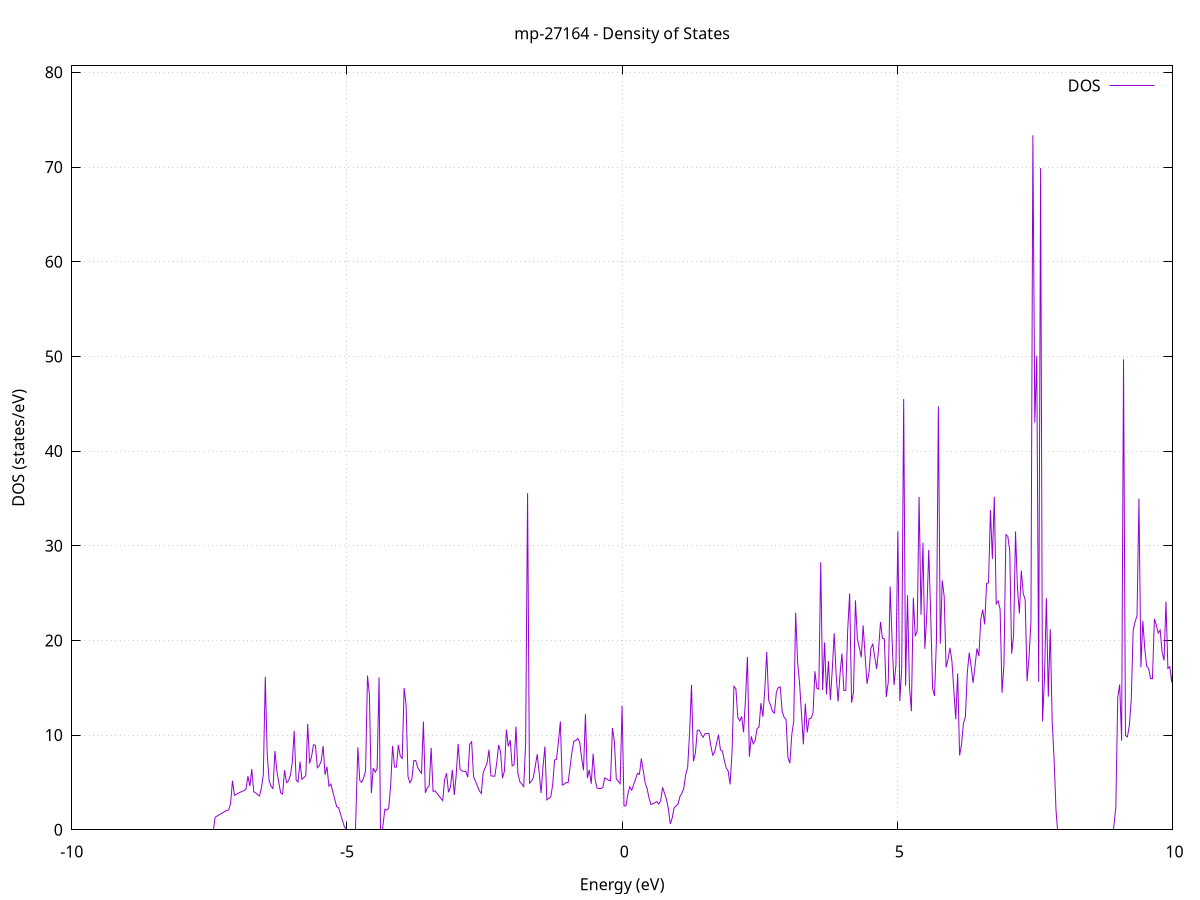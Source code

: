 set title 'mp-27164 - Density of States'
set xlabel 'Energy (eV)'
set ylabel 'DOS (states/eV)'
set grid
set xrange [-10:10]
set yrange [0:80.684]
set xzeroaxis lt -1
set terminal png size 800,600
set output 'mp-27164_dos_gnuplot.png'
plot '-' using 1:2 with lines title 'DOS'
-47.801600 0.000000
-47.766600 0.000000
-47.731500 0.000000
-47.696500 0.000000
-47.661400 0.000000
-47.626400 0.000000
-47.591300 0.000000
-47.556300 0.000000
-47.521200 0.000000
-47.486200 0.000000
-47.451200 0.000000
-47.416100 0.000000
-47.381100 0.000000
-47.346000 0.000000
-47.311000 0.000000
-47.275900 0.000000
-47.240900 0.000000
-47.205800 0.000000
-47.170800 0.000000
-47.135800 0.000000
-47.100700 0.000000
-47.065700 0.000000
-47.030600 0.000000
-46.995600 0.000000
-46.960500 0.000000
-46.925500 0.000000
-46.890400 0.000000
-46.855400 0.000000
-46.820400 0.000000
-46.785300 0.000000
-46.750300 0.000000
-46.715200 0.000000
-46.680200 0.000000
-46.645100 0.000000
-46.610100 0.000000
-46.575000 0.000000
-46.540000 0.000000
-46.505000 0.000000
-46.469900 0.000000
-46.434900 0.000000
-46.399800 0.000000
-46.364800 0.000000
-46.329700 0.000000
-46.294700 0.000000
-46.259600 0.000000
-46.224600 0.000000
-46.189600 0.000000
-46.154500 0.000000
-46.119500 0.000000
-46.084400 0.000000
-46.049400 0.000000
-46.014300 0.000000
-45.979300 0.000000
-45.944300 0.000000
-45.909200 0.000000
-45.874200 0.000000
-45.839100 0.000000
-45.804100 0.000000
-45.769000 0.000000
-45.734000 0.000000
-45.698900 0.000000
-45.663900 0.000000
-45.628900 0.000000
-45.593800 0.000000
-45.558800 0.000000
-45.523700 0.000000
-45.488700 0.000000
-45.453600 0.000000
-45.418600 0.000000
-45.383500 0.000000
-45.348500 0.000000
-45.313500 0.000000
-45.278400 0.000000
-45.243400 0.000000
-45.208300 0.000000
-45.173300 0.000000
-45.138200 0.000000
-45.103200 0.000000
-45.068100 0.000000
-45.033100 0.000000
-44.998100 0.000000
-44.963000 0.000000
-44.928000 0.000000
-44.892900 0.000000
-44.857900 0.000000
-44.822800 0.000000
-44.787800 0.000000
-44.752700 0.000000
-44.717700 0.000000
-44.682700 0.000000
-44.647600 0.000000
-44.612600 0.000000
-44.577500 0.000000
-44.542500 0.000000
-44.507400 0.000000
-44.472400 0.000000
-44.437300 0.000000
-44.402300 0.000000
-44.367300 0.000000
-44.332200 0.000000
-44.297200 0.000000
-44.262100 0.000000
-44.227100 0.000000
-44.192000 0.000000
-44.157000 0.000000
-44.122000 0.000000
-44.086900 0.000000
-44.051900 0.000000
-44.016800 0.000000
-43.981800 0.000000
-43.946700 0.000000
-43.911700 0.000000
-43.876600 0.000000
-43.841600 0.000000
-43.806600 0.000000
-43.771500 0.000000
-43.736500 0.000000
-43.701400 0.000000
-43.666400 0.000000
-43.631300 0.000000
-43.596300 0.000000
-43.561200 0.000000
-43.526200 0.000000
-43.491200 0.000000
-43.456100 0.000000
-43.421100 0.000000
-43.386000 0.000000
-43.351000 0.000000
-43.315900 0.000000
-43.280900 0.000000
-43.245800 0.000000
-43.210800 0.000000
-43.175800 0.000000
-43.140700 0.000000
-43.105700 0.000000
-43.070600 0.000000
-43.035600 0.000000
-43.000500 0.000000
-42.965500 0.000000
-42.930400 0.000000
-42.895400 0.000000
-42.860400 0.000000
-42.825300 0.000000
-42.790300 0.000000
-42.755200 0.000000
-42.720200 0.000000
-42.685100 0.000000
-42.650100 0.000000
-42.615000 0.000000
-42.580000 0.000000
-42.545000 0.000000
-42.509900 0.000000
-42.474900 0.000000
-42.439800 0.000000
-42.404800 0.000000
-42.369700 0.000000
-42.334700 0.000000
-42.299600 0.000000
-42.264600 0.000000
-42.229600 0.000000
-42.194500 0.000000
-42.159500 0.000000
-42.124400 0.000000
-42.089400 0.000000
-42.054300 0.000000
-42.019300 0.000000
-41.984300 0.000000
-41.949200 0.000000
-41.914200 0.000000
-41.879100 0.000000
-41.844100 0.000000
-41.809000 0.000000
-41.774000 0.000000
-41.738900 0.000000
-41.703900 0.000000
-41.668900 0.000000
-41.633800 0.000000
-41.598800 0.000000
-41.563700 0.000000
-41.528700 0.000000
-41.493600 0.000000
-41.458600 0.000000
-41.423500 0.000000
-41.388500 0.000000
-41.353500 0.000000
-41.318400 0.000000
-41.283400 0.000000
-41.248300 0.000000
-41.213300 0.000000
-41.178200 0.000000
-41.143200 0.000000
-41.108100 0.000000
-41.073100 0.000000
-41.038100 0.000000
-41.003000 0.000000
-40.968000 0.000000
-40.932900 0.000000
-40.897900 0.000000
-40.862800 0.000000
-40.827800 0.000000
-40.792700 0.000000
-40.757700 0.000000
-40.722700 0.000000
-40.687600 0.000000
-40.652600 0.000000
-40.617500 0.000000
-40.582500 0.000000
-40.547400 0.000000
-40.512400 0.000000
-40.477300 0.000000
-40.442300 0.000000
-40.407300 0.000000
-40.372200 0.000000
-40.337200 0.000000
-40.302100 0.000000
-40.267100 0.000000
-40.232000 0.000000
-40.197000 0.000000
-40.162000 0.000000
-40.126900 0.000000
-40.091900 0.000000
-40.056800 0.000000
-40.021800 0.000000
-39.986700 0.000000
-39.951700 0.000000
-39.916600 0.000000
-39.881600 0.000000
-39.846600 0.000000
-39.811500 0.000000
-39.776500 0.000000
-39.741400 0.000000
-39.706400 0.000000
-39.671300 0.000000
-39.636300 0.000000
-39.601200 0.000000
-39.566200 0.000000
-39.531200 0.000000
-39.496100 0.000000
-39.461100 0.000000
-39.426000 0.000000
-39.391000 0.000000
-39.355900 0.000000
-39.320900 0.000000
-39.285800 0.000000
-39.250800 0.000000
-39.215800 0.000000
-39.180700 0.000000
-39.145700 0.000000
-39.110600 0.000000
-39.075600 0.000000
-39.040500 0.000000
-39.005500 0.000000
-38.970400 0.000000
-38.935400 0.000000
-38.900400 0.000000
-38.865300 0.000000
-38.830300 0.000000
-38.795200 0.000000
-38.760200 0.000000
-38.725100 0.000000
-38.690100 0.000000
-38.655000 0.000000
-38.620000 0.000000
-38.585000 0.000000
-38.549900 0.000000
-38.514900 0.000000
-38.479800 0.000000
-38.444800 0.000000
-38.409700 0.000000
-38.374700 0.000000
-38.339700 0.000000
-38.304600 0.000000
-38.269600 0.000000
-38.234500 0.000000
-38.199500 0.000000
-38.164400 0.000000
-38.129400 0.000000
-38.094300 0.000000
-38.059300 0.000000
-38.024300 0.000000
-37.989200 0.000000
-37.954200 0.000000
-37.919100 0.000000
-37.884100 0.000000
-37.849000 0.000000
-37.814000 0.000000
-37.778900 0.000000
-37.743900 0.000000
-37.708900 0.000000
-37.673800 0.000000
-37.638800 0.000000
-37.603700 0.000000
-37.568700 0.000000
-37.533600 0.000000
-37.498600 0.000000
-37.463500 0.000000
-37.428500 0.000000
-37.393500 0.000000
-37.358400 0.000000
-37.323400 0.000000
-37.288300 0.000000
-37.253300 0.000000
-37.218200 0.000000
-37.183200 0.000000
-37.148100 0.000000
-37.113100 0.000000
-37.078100 0.000000
-37.043000 0.000000
-37.008000 0.000000
-36.972900 0.000000
-36.937900 0.000000
-36.902800 0.000000
-36.867800 0.000000
-36.832700 0.000000
-36.797700 0.000000
-36.762700 0.000000
-36.727600 0.000000
-36.692600 0.000000
-36.657500 0.000000
-36.622500 0.000000
-36.587400 0.000000
-36.552400 0.000000
-36.517400 0.000000
-36.482300 0.000000
-36.447300 0.000000
-36.412200 0.000000
-36.377200 0.000000
-36.342100 0.000000
-36.307100 0.000000
-36.272000 0.000000
-36.237000 0.000000
-36.202000 0.000000
-36.166900 0.000000
-36.131900 0.000000
-36.096800 0.000000
-36.061800 0.000000
-36.026700 0.000000
-35.991700 0.000000
-35.956600 0.000000
-35.921600 0.000000
-35.886600 0.000000
-35.851500 0.000000
-35.816500 0.000000
-35.781400 0.000000
-35.746400 0.000000
-35.711300 0.000000
-35.676300 0.000000
-35.641200 0.000000
-35.606200 0.000000
-35.571200 0.000000
-35.536100 0.000000
-35.501100 0.000000
-35.466000 0.000000
-35.431000 0.000000
-35.395900 0.000000
-35.360900 0.000000
-35.325800 0.000000
-35.290800 0.000000
-35.255800 0.000000
-35.220700 0.000000
-35.185700 0.000000
-35.150600 0.000000
-35.115600 0.000000
-35.080500 0.000000
-35.045500 0.000000
-35.010400 0.000000
-34.975400 0.000000
-34.940400 0.000000
-34.905300 0.000000
-34.870300 0.000000
-34.835200 0.000000
-34.800200 0.000000
-34.765100 0.000000
-34.730100 0.000000
-34.695000 0.000000
-34.660000 0.000000
-34.625000 0.000000
-34.589900 0.000000
-34.554900 0.000000
-34.519800 0.000000
-34.484800 0.000000
-34.449700 0.000000
-34.414700 0.000000
-34.379700 0.000000
-34.344600 0.000000
-34.309600 0.000000
-34.274500 0.000000
-34.239500 0.000000
-34.204400 0.000000
-34.169400 0.000000
-34.134300 0.000000
-34.099300 0.000000
-34.064300 0.000000
-34.029200 0.000000
-33.994200 0.000000
-33.959100 0.000000
-33.924100 0.000000
-33.889000 0.000000
-33.854000 0.000000
-33.818900 0.000000
-33.783900 0.000000
-33.748900 0.000000
-33.713800 0.000000
-33.678800 0.000000
-33.643700 0.000000
-33.608700 0.000000
-33.573600 0.000000
-33.538600 0.000000
-33.503500 0.000000
-33.468500 0.000000
-33.433500 0.000000
-33.398400 0.000000
-33.363400 0.000000
-33.328300 0.000000
-33.293300 0.000000
-33.258200 0.000000
-33.223200 0.000000
-33.188100 0.000000
-33.153100 0.000000
-33.118100 0.000000
-33.083000 0.000000
-33.048000 0.000000
-33.012900 0.000000
-32.977900 0.000000
-32.942800 0.000000
-32.907800 0.000000
-32.872700 0.000000
-32.837700 0.000000
-32.802700 0.000000
-32.767600 0.000000
-32.732600 0.000000
-32.697500 0.000000
-32.662500 0.000000
-32.627400 0.000000
-32.592400 0.000000
-32.557400 0.000000
-32.522300 0.000000
-32.487300 0.000000
-32.452200 0.000000
-32.417200 0.000000
-32.382100 0.000000
-32.347100 0.000000
-32.312000 0.000000
-32.277000 0.000000
-32.242000 0.000000
-32.206900 0.000000
-32.171900 0.000000
-32.136800 0.000000
-32.101800 0.000000
-32.066700 0.000000
-32.031700 0.000000
-31.996600 0.000000
-31.961600 0.000000
-31.926600 0.000000
-31.891500 0.000000
-31.856500 0.000000
-31.821400 0.000000
-31.786400 0.000000
-31.751300 0.000000
-31.716300 0.000000
-31.681200 0.000000
-31.646200 0.000000
-31.611200 0.000000
-31.576100 0.000000
-31.541100 0.000000
-31.506000 0.000000
-31.471000 0.000000
-31.435900 0.000000
-31.400900 0.000000
-31.365800 0.000000
-31.330800 0.000000
-31.295800 0.000000
-31.260700 0.000000
-31.225700 0.000000
-31.190600 0.000000
-31.155600 0.000000
-31.120500 0.000000
-31.085500 0.000000
-31.050400 0.000000
-31.015400 0.000000
-30.980400 0.000000
-30.945300 0.000000
-30.910300 0.000000
-30.875200 0.000000
-30.840200 0.000000
-30.805100 0.000000
-30.770100 0.000000
-30.735100 0.000000
-30.700000 0.000000
-30.665000 0.000000
-30.629900 0.000000
-30.594900 0.000000
-30.559800 0.000000
-30.524800 0.000000
-30.489700 0.000000
-30.454700 0.000000
-30.419700 0.000000
-30.384600 0.000000
-30.349600 0.000000
-30.314500 0.000000
-30.279500 0.000000
-30.244400 0.000000
-30.209400 0.000000
-30.174300 0.000000
-30.139300 0.000000
-30.104300 0.000000
-30.069200 0.000000
-30.034200 0.000000
-29.999100 0.000000
-29.964100 0.000000
-29.929000 0.000000
-29.894000 0.000000
-29.858900 0.000000
-29.823900 0.000000
-29.788900 0.000000
-29.753800 0.000000
-29.718800 0.000000
-29.683700 0.000000
-29.648700 0.000000
-29.613600 0.000000
-29.578600 0.000000
-29.543500 0.000000
-29.508500 0.000000
-29.473500 0.000000
-29.438400 0.000000
-29.403400 0.000000
-29.368300 0.000000
-29.333300 0.000000
-29.298200 0.000000
-29.263200 0.000000
-29.228100 0.000000
-29.193100 0.000000
-29.158100 0.000000
-29.123000 0.000000
-29.088000 0.000000
-29.052900 0.000000
-29.017900 0.000000
-28.982800 0.000000
-28.947800 0.000000
-28.912700 0.000000
-28.877700 0.000000
-28.842700 0.000000
-28.807600 0.000000
-28.772600 0.000000
-28.737500 0.000000
-28.702500 0.000000
-28.667400 0.000000
-28.632400 0.000000
-28.597400 0.000000
-28.562300 0.000000
-28.527300 0.000000
-28.492200 0.000000
-28.457200 0.000000
-28.422100 0.000000
-28.387100 0.000000
-28.352000 0.000000
-28.317000 0.000000
-28.282000 0.000000
-28.246900 0.000000
-28.211900 0.000000
-28.176800 0.000000
-28.141800 0.000000
-28.106700 0.000000
-28.071700 0.000000
-28.036600 0.000000
-28.001600 0.000000
-27.966600 0.000000
-27.931500 0.000000
-27.896500 0.000000
-27.861400 0.000000
-27.826400 0.000000
-27.791300 0.000000
-27.756300 0.000000
-27.721200 0.000000
-27.686200 0.000000
-27.651200 0.000000
-27.616100 0.000000
-27.581100 0.000000
-27.546000 0.000000
-27.511000 0.000000
-27.475900 0.000000
-27.440900 0.000000
-27.405800 0.000000
-27.370800 0.000000
-27.335800 0.000000
-27.300700 0.000000
-27.265700 0.000000
-27.230600 0.000000
-27.195600 0.000000
-27.160500 0.000000
-27.125500 0.000000
-27.090400 0.000000
-27.055400 0.000000
-27.020400 0.000000
-26.985300 0.000000
-26.950300 0.000000
-26.915200 0.000000
-26.880200 0.000000
-26.845100 0.000000
-26.810100 0.000000
-26.775100 0.000000
-26.740000 0.000000
-26.705000 0.000000
-26.669900 0.000000
-26.634900 0.000000
-26.599800 0.000000
-26.564800 0.000000
-26.529700 0.000000
-26.494700 0.000000
-26.459700 0.000000
-26.424600 0.000000
-26.389600 0.000000
-26.354500 0.000000
-26.319500 0.000000
-26.284400 0.000000
-26.249400 0.000000
-26.214300 0.000000
-26.179300 0.000000
-26.144300 0.000000
-26.109200 0.000000
-26.074200 0.000000
-26.039100 0.000000
-26.004100 0.000000
-25.969000 0.000000
-25.934000 0.000000
-25.898900 0.000000
-25.863900 0.000000
-25.828900 0.000000
-25.793800 0.000000
-25.758800 0.000000
-25.723700 0.000000
-25.688700 0.000000
-25.653600 0.000000
-25.618600 0.000000
-25.583500 0.000000
-25.548500 0.000000
-25.513500 0.000000
-25.478400 0.000000
-25.443400 0.000000
-25.408300 0.000000
-25.373300 0.000000
-25.338200 0.000000
-25.303200 0.000000
-25.268100 0.000000
-25.233100 0.000000
-25.198100 0.000000
-25.163000 0.000000
-25.128000 0.000000
-25.092900 0.000000
-25.057900 0.000000
-25.022800 0.000000
-24.987800 0.000000
-24.952800 0.000000
-24.917700 0.000000
-24.882700 0.000000
-24.847600 0.000000
-24.812600 0.000000
-24.777500 0.000000
-24.742500 0.000000
-24.707400 0.000000
-24.672400 0.000000
-24.637400 0.000000
-24.602300 0.000000
-24.567300 0.000000
-24.532200 0.000000
-24.497200 0.000000
-24.462100 0.000000
-24.427100 0.000000
-24.392000 0.000000
-24.357000 0.000000
-24.322000 0.000000
-24.286900 0.000000
-24.251900 0.000000
-24.216800 0.000000
-24.181800 0.000000
-24.146700 0.000000
-24.111700 0.000000
-24.076600 0.000000
-24.041600 0.000000
-24.006600 0.000000
-23.971500 0.000000
-23.936500 0.000000
-23.901400 0.000000
-23.866400 0.000000
-23.831300 0.000000
-23.796300 0.000000
-23.761200 0.000000
-23.726200 0.000000
-23.691200 0.000000
-23.656100 0.000000
-23.621100 0.000000
-23.586000 0.000000
-23.551000 0.000000
-23.515900 0.000000
-23.480900 0.000000
-23.445800 0.000000
-23.410800 0.000000
-23.375800 0.000000
-23.340700 0.000000
-23.305700 0.000000
-23.270600 0.000000
-23.235600 0.000000
-23.200500 0.000000
-23.165500 0.000000
-23.130400 0.000000
-23.095400 0.000000
-23.060400 0.000000
-23.025300 0.000000
-22.990300 0.000000
-22.955200 0.000000
-22.920200 0.000000
-22.885100 0.000000
-22.850100 0.000000
-22.815100 0.000000
-22.780000 0.000000
-22.745000 0.000000
-22.709900 0.000000
-22.674900 0.000000
-22.639800 0.000000
-22.604800 0.000000
-22.569700 0.000000
-22.534700 0.000000
-22.499700 0.000000
-22.464600 0.000000
-22.429600 0.000000
-22.394500 0.000000
-22.359500 0.000000
-22.324400 0.000000
-22.289400 0.000000
-22.254300 0.000000
-22.219300 0.000000
-22.184300 0.000000
-22.149200 0.000000
-22.114200 0.000000
-22.079100 0.000000
-22.044100 0.000000
-22.009000 0.000000
-21.974000 0.000000
-21.938900 0.000000
-21.903900 0.000000
-21.868900 0.000000
-21.833800 0.000000
-21.798800 0.000000
-21.763700 0.000000
-21.728700 0.000000
-21.693600 0.000000
-21.658600 0.000000
-21.623500 0.000000
-21.588500 0.000000
-21.553500 0.000000
-21.518400 0.000000
-21.483400 0.000000
-21.448300 0.000000
-21.413300 0.000000
-21.378200 0.000000
-21.343200 0.000000
-21.308100 0.000000
-21.273100 0.000000
-21.238100 0.000000
-21.203000 0.000000
-21.168000 0.000000
-21.132900 0.000000
-21.097900 0.000000
-21.062800 0.000000
-21.027800 0.000000
-20.992800 0.000000
-20.957700 0.000000
-20.922700 0.000000
-20.887600 0.000000
-20.852600 0.000000
-20.817500 0.000000
-20.782500 0.000000
-20.747400 0.000000
-20.712400 0.000000
-20.677400 0.000000
-20.642300 0.000000
-20.607300 0.000000
-20.572200 0.000000
-20.537200 0.000000
-20.502100 0.000000
-20.467100 0.000000
-20.432000 0.000000
-20.397000 0.000000
-20.362000 0.000000
-20.326900 0.000000
-20.291900 0.000000
-20.256800 0.000000
-20.221800 0.000000
-20.186700 0.000000
-20.151700 0.000000
-20.116600 0.000000
-20.081600 0.000000
-20.046600 0.000000
-20.011500 0.000000
-19.976500 0.000000
-19.941400 0.000000
-19.906400 0.000000
-19.871300 0.000000
-19.836300 0.000000
-19.801200 0.000000
-19.766200 0.000000
-19.731200 0.000000
-19.696100 0.000000
-19.661100 0.000000
-19.626000 0.000000
-19.591000 0.000000
-19.555900 0.000000
-19.520900 0.000000
-19.485800 0.000000
-19.450800 0.000000
-19.415800 0.000000
-19.380700 0.000000
-19.345700 0.000000
-19.310600 0.000000
-19.275600 0.000000
-19.240500 0.000000
-19.205500 0.000000
-19.170500 0.000000
-19.135400 0.000000
-19.100400 0.000000
-19.065300 0.000000
-19.030300 0.000000
-18.995200 0.000000
-18.960200 0.000000
-18.925100 0.000000
-18.890100 0.000000
-18.855100 0.000000
-18.820000 0.000000
-18.785000 0.000000
-18.749900 0.000000
-18.714900 0.000000
-18.679800 0.000000
-18.644800 0.000000
-18.609700 0.000000
-18.574700 0.000000
-18.539700 0.000000
-18.504600 0.000000
-18.469600 0.000000
-18.434500 0.000000
-18.399500 0.000000
-18.364400 0.000000
-18.329400 0.000000
-18.294300 0.000000
-18.259300 0.000000
-18.224300 0.000000
-18.189200 0.000000
-18.154200 0.000000
-18.119100 0.000000
-18.084100 0.000000
-18.049000 0.000000
-18.014000 0.000000
-17.978900 0.000000
-17.943900 0.000000
-17.908900 0.000000
-17.873800 0.000000
-17.838800 0.000000
-17.803700 0.000000
-17.768700 0.000000
-17.733600 0.000000
-17.698600 0.000000
-17.663500 0.000000
-17.628500 0.000000
-17.593500 0.000000
-17.558400 0.000000
-17.523400 0.000000
-17.488300 0.000000
-17.453300 0.000000
-17.418200 0.000000
-17.383200 0.000000
-17.348100 0.000000
-17.313100 0.000000
-17.278100 0.000000
-17.243000 0.000000
-17.208000 0.000000
-17.172900 0.000000
-17.137900 0.000000
-17.102800 0.000000
-17.067800 0.000000
-17.032800 0.000000
-16.997700 0.000000
-16.962700 0.000000
-16.927600 0.000000
-16.892600 0.000000
-16.857500 0.000000
-16.822500 0.000000
-16.787400 0.000000
-16.752400 0.000000
-16.717400 0.000000
-16.682300 0.000000
-16.647300 0.000000
-16.612200 0.000000
-16.577200 0.000000
-16.542100 0.000000
-16.507100 0.000000
-16.472000 0.000000
-16.437000 0.000000
-16.402000 0.000000
-16.366900 0.000000
-16.331900 0.000000
-16.296800 0.000000
-16.261800 0.000000
-16.226700 0.000000
-16.191700 0.000000
-16.156600 0.000000
-16.121600 0.000000
-16.086600 0.000000
-16.051500 0.000000
-16.016500 0.000000
-15.981400 0.000000
-15.946400 0.000000
-15.911300 0.000000
-15.876300 0.000000
-15.841200 0.000000
-15.806200 0.000000
-15.771200 0.000000
-15.736100 0.000000
-15.701100 0.000000
-15.666000 0.000000
-15.631000 0.000000
-15.595900 0.000000
-15.560900 0.000000
-15.525800 0.000000
-15.490800 0.000000
-15.455800 0.000000
-15.420700 0.000000
-15.385700 0.000000
-15.350600 0.000000
-15.315600 0.000000
-15.280500 0.000000
-15.245500 0.000000
-15.210500 0.000000
-15.175400 0.000000
-15.140400 0.000000
-15.105300 0.000000
-15.070300 0.000000
-15.035200 0.000000
-15.000200 0.000000
-14.965100 0.000000
-14.930100 0.000000
-14.895100 0.000000
-14.860000 0.000000
-14.825000 0.000000
-14.789900 0.000000
-14.754900 0.000000
-14.719800 0.000000
-14.684800 0.000000
-14.649700 0.000000
-14.614700 0.000000
-14.579700 0.000000
-14.544600 0.000000
-14.509600 0.000000
-14.474500 0.000000
-14.439500 0.000000
-14.404400 0.000000
-14.369400 0.000000
-14.334300 0.000000
-14.299300 0.000000
-14.264300 0.000000
-14.229200 0.000000
-14.194200 0.000000
-14.159100 0.000000
-14.124100 0.000000
-14.089000 0.000000
-14.054000 0.000000
-14.018900 0.000000
-13.983900 0.000000
-13.948900 0.000000
-13.913800 0.000000
-13.878800 0.000000
-13.843700 0.000000
-13.808700 0.000000
-13.773600 0.000000
-13.738600 0.000000
-13.703500 0.000000
-13.668500 0.000000
-13.633500 0.000000
-13.598400 0.000000
-13.563400 0.000000
-13.528300 0.000000
-13.493300 0.000000
-13.458200 0.000000
-13.423200 0.000000
-13.388200 0.000000
-13.353100 0.000000
-13.318100 0.000000
-13.283000 0.000000
-13.248000 0.000000
-13.212900 0.000000
-13.177900 0.000000
-13.142800 0.000000
-13.107800 0.000000
-13.072800 0.000000
-13.037700 0.000000
-13.002700 0.000000
-12.967600 0.000000
-12.932600 0.000000
-12.897500 0.000000
-12.862500 0.000000
-12.827400 0.000000
-12.792400 0.000000
-12.757400 0.000000
-12.722300 0.000000
-12.687300 0.000000
-12.652200 0.000000
-12.617200 0.000000
-12.582100 0.000000
-12.547100 0.000000
-12.512000 0.000000
-12.477000 0.000000
-12.442000 0.000000
-12.406900 0.000000
-12.371900 0.000000
-12.336800 0.000000
-12.301800 0.000000
-12.266700 0.000000
-12.231700 0.000000
-12.196600 0.000000
-12.161600 0.000000
-12.126600 0.000000
-12.091500 0.000000
-12.056500 0.000000
-12.021400 0.000000
-11.986400 0.000000
-11.951300 0.000000
-11.916300 0.000000
-11.881200 0.000000
-11.846200 0.000000
-11.811200 0.000000
-11.776100 0.000000
-11.741100 0.000000
-11.706000 0.000000
-11.671000 0.000000
-11.635900 0.000000
-11.600900 0.000000
-11.565900 0.000000
-11.530800 0.000000
-11.495800 0.000000
-11.460700 0.000000
-11.425700 0.000000
-11.390600 0.000000
-11.355600 0.000000
-11.320500 0.000000
-11.285500 0.000000
-11.250500 0.000000
-11.215400 0.000000
-11.180400 0.000000
-11.145300 0.000000
-11.110300 0.000000
-11.075200 0.000000
-11.040200 0.000000
-11.005100 0.000000
-10.970100 0.000000
-10.935100 0.000000
-10.900000 0.000000
-10.865000 0.000000
-10.829900 0.000000
-10.794900 0.000000
-10.759800 0.000000
-10.724800 0.000000
-10.689700 0.000000
-10.654700 0.000000
-10.619700 0.000000
-10.584600 0.000000
-10.549600 0.000000
-10.514500 0.000000
-10.479500 0.000000
-10.444400 0.000000
-10.409400 0.000000
-10.374300 0.000000
-10.339300 0.000000
-10.304300 0.000000
-10.269200 0.000000
-10.234200 0.000000
-10.199100 0.000000
-10.164100 0.000000
-10.129000 0.000000
-10.094000 0.000000
-10.058900 0.000000
-10.023900 0.000000
-9.988900 0.000000
-9.953800 0.000000
-9.918800 0.000000
-9.883700 0.000000
-9.848700 0.000000
-9.813600 0.000000
-9.778600 0.000000
-9.743500 0.000000
-9.708500 0.000000
-9.673500 0.000000
-9.638400 0.000000
-9.603400 0.000000
-9.568300 0.000000
-9.533300 0.000000
-9.498200 0.000000
-9.463200 0.000000
-9.428200 0.000000
-9.393100 0.000000
-9.358100 0.000000
-9.323000 0.000000
-9.288000 0.000000
-9.252900 0.000000
-9.217900 0.000000
-9.182800 0.000000
-9.147800 0.000000
-9.112800 0.000000
-9.077700 0.000000
-9.042700 0.000000
-9.007600 0.000000
-8.972600 0.000000
-8.937500 0.000000
-8.902500 0.000000
-8.867400 0.000000
-8.832400 0.000000
-8.797400 0.000000
-8.762300 0.000000
-8.727300 0.000000
-8.692200 0.000000
-8.657200 0.000000
-8.622100 0.000000
-8.587100 0.000000
-8.552000 0.000000
-8.517000 0.000000
-8.482000 0.000000
-8.446900 0.000000
-8.411900 0.000000
-8.376800 0.000000
-8.341800 0.000000
-8.306700 0.000000
-8.271700 0.000000
-8.236600 0.000000
-8.201600 0.000000
-8.166600 0.000000
-8.131500 0.000000
-8.096500 0.000000
-8.061400 0.000000
-8.026400 0.000000
-7.991300 0.000000
-7.956300 0.000000
-7.921200 0.000000
-7.886200 0.000000
-7.851200 0.000000
-7.816100 0.000000
-7.781100 0.000000
-7.746000 0.000000
-7.711000 0.000000
-7.675900 0.000000
-7.640900 0.000000
-7.605900 0.000000
-7.570800 0.000000
-7.535800 0.000000
-7.500700 0.000000
-7.465700 0.000000
-7.430600 0.000000
-7.395600 1.328700
-7.360500 1.448900
-7.325500 1.569000
-7.290500 1.689200
-7.255400 1.809400
-7.220400 1.929500
-7.185300 2.049700
-7.150300 2.091500
-7.115200 2.756200
-7.080200 5.181600
-7.045100 3.632700
-7.010100 3.744400
-6.975100 3.856000
-6.940000 3.967500
-6.905000 4.059900
-6.869900 4.136100
-6.834900 4.301300
-6.799800 5.667200
-6.764800 4.625900
-6.729700 6.407100
-6.694700 4.032000
-6.659700 3.894000
-6.624600 3.733100
-6.589600 3.562900
-6.554500 4.407300
-6.519500 5.835500
-6.484400 16.159700
-6.449400 7.993700
-6.414300 5.198000
-6.379300 4.582000
-6.344300 4.362400
-6.309200 8.315600
-6.274200 6.237700
-6.239100 4.991700
-6.204100 3.892900
-6.169000 3.779500
-6.134000 6.302700
-6.098900 4.976600
-6.063900 5.162200
-6.028900 5.724600
-5.993800 7.090800
-5.958800 10.437700
-5.923700 5.245100
-5.888700 5.049700
-5.853600 7.195000
-5.818600 5.330900
-5.783600 5.521000
-5.748500 5.711100
-5.713500 11.181400
-5.678400 7.009800
-5.643400 7.737500
-5.608300 8.974800
-5.573300 8.922300
-5.538200 6.553900
-5.503200 6.761500
-5.468200 7.279400
-5.433100 8.844500
-5.398100 5.805400
-5.363000 6.652700
-5.328000 4.601000
-5.292900 4.834400
-5.257900 4.039200
-5.222800 3.244000
-5.187800 2.448900
-5.152800 2.343300
-5.117700 1.672700
-5.082700 1.002100
-5.047600 0.331500
-5.012600 0.000000
-4.977500 0.000000
-4.942500 0.000000
-4.907400 0.000000
-4.872400 0.000000
-4.837400 0.000000
-4.802300 8.712000
-4.767300 5.204500
-4.732200 5.018300
-4.697200 5.472400
-4.662100 6.243600
-4.627100 16.285200
-4.592000 14.237200
-4.557000 3.874300
-4.522000 6.516100
-4.486900 6.082100
-4.451900 6.470200
-4.416800 16.093800
-4.381800 0.000000
-4.346700 0.000000
-4.311700 2.163300
-4.276600 2.063000
-4.241600 2.301000
-4.206600 4.630800
-4.171500 8.869600
-4.136500 6.626100
-4.101400 6.613600
-4.066400 8.971700
-4.031300 7.770100
-3.996300 7.532100
-3.961200 14.966600
-3.926200 13.229900
-3.891200 5.627400
-3.856100 4.962800
-3.821100 5.341200
-3.786000 7.294900
-3.751000 7.329700
-3.715900 6.596300
-3.680900 6.220100
-3.645900 5.975000
-3.610800 11.424000
-3.575800 3.905600
-3.540700 4.438500
-3.505700 4.645800
-3.470600 8.656700
-3.435600 4.047700
-3.400500 4.124200
-3.365500 3.842700
-3.330500 3.587700
-3.295400 3.332800
-3.260400 3.077800
-3.225300 5.314900
-3.190300 5.972900
-3.155200 3.961700
-3.120200 4.507500
-3.085100 6.318500
-3.050100 3.679400
-3.015100 5.782500
-2.980000 9.074200
-2.945000 6.368700
-2.909900 6.218100
-2.874900 6.165200
-2.839800 6.149800
-2.804800 5.548300
-2.769700 9.025500
-2.734700 9.297300
-2.699700 5.615400
-2.664600 5.114100
-2.629600 4.613300
-2.594500 4.113000
-2.559500 3.835000
-2.524400 6.037400
-2.489400 6.545500
-2.454300 7.053500
-2.419300 8.454500
-2.384300 5.694600
-2.349200 5.674300
-2.314200 5.654000
-2.279100 7.066600
-2.244100 8.963500
-2.209000 8.212900
-2.174000 5.452400
-2.138900 6.197600
-2.103900 10.579300
-2.068900 8.808800
-2.033800 9.468200
-1.998800 6.747500
-1.963700 6.874900
-1.928700 10.906700
-1.893600 5.949200
-1.858600 5.078700
-1.823600 4.821000
-1.788500 4.563400
-1.753500 9.191200
-1.718400 35.555400
-1.683400 4.920800
-1.648300 5.124900
-1.613300 5.538900
-1.578200 6.730400
-1.543200 7.973800
-1.508200 6.069200
-1.473100 3.886100
-1.438100 6.635900
-1.403000 8.795200
-1.368000 3.158800
-1.332900 3.312500
-1.297900 3.466100
-1.262800 4.719000
-1.227800 7.362100
-1.192800 7.449600
-1.157700 9.292800
-1.122700 11.437100
-1.087600 4.723200
-1.052600 4.825000
-1.017500 4.991200
-0.982500 4.962200
-0.947400 6.551900
-0.912400 8.187400
-0.877400 9.356800
-0.842300 9.426900
-0.807300 9.636300
-0.772200 9.291900
-0.737200 7.594700
-0.702100 6.284300
-0.667100 12.202700
-0.632000 5.464900
-0.597000 6.323700
-0.562000 4.859500
-0.526900 8.030700
-0.491900 5.327500
-0.456800 4.418400
-0.421800 4.360200
-0.386700 4.364400
-0.351700 4.449300
-0.316600 5.473000
-0.281600 5.387600
-0.246600 5.231200
-0.211500 5.164300
-0.176500 10.761500
-0.141400 9.307900
-0.106400 5.388500
-0.071300 5.129000
-0.036300 4.869600
-0.001300 13.094600
0.033800 2.526700
0.068800 2.518800
0.103900 3.764000
0.138900 4.545300
0.174000 4.175700
0.209000 4.771600
0.244100 5.367500
0.279100 5.963400
0.314100 5.856600
0.349200 7.532200
0.384200 6.217200
0.419300 4.937700
0.454300 4.318400
0.489400 3.336800
0.524400 2.668600
0.559500 2.758200
0.594500 2.847900
0.629500 2.976200
0.664600 2.714100
0.699600 3.039900
0.734700 4.480100
0.769700 3.847500
0.804800 3.214900
0.839800 2.218700
0.874900 0.623400
0.909900 1.247900
0.944900 2.337200
0.980000 2.527700
1.015000 2.718200
1.050100 3.505800
1.085100 3.854600
1.120200 4.395800
1.155200 5.845200
1.190300 6.582200
1.225300 10.227800
1.260300 15.305400
1.295400 7.227500
1.330400 8.073800
1.365500 10.495300
1.400500 10.542700
1.435600 10.114100
1.470600 9.770400
1.505700 10.143500
1.540700 10.169200
1.575700 10.186300
1.610800 8.873400
1.645800 7.880500
1.680900 8.207700
1.715900 9.155200
1.751000 10.051700
1.786000 8.451800
1.821100 8.324000
1.856100 7.322900
1.891100 6.529000
1.926200 6.205200
1.961200 4.792200
1.996300 8.110900
2.031300 15.153500
2.066400 14.908700
2.101400 11.887100
2.136400 11.495100
2.171500 11.970800
2.206500 10.289200
2.241600 13.879400
2.276600 18.257800
2.311700 7.719600
2.346700 9.869200
2.381800 9.074300
2.416800 9.424800
2.451800 10.682600
2.486900 10.852600
2.521900 13.385700
2.557000 11.939900
2.592000 14.820500
2.627100 18.791600
2.662100 13.694000
2.697200 13.145900
2.732200 12.493800
2.767200 12.326700
2.802300 14.536800
2.837300 15.022600
2.872400 15.092300
2.907400 12.513800
2.942500 11.878700
2.977500 11.655100
3.012600 7.643300
3.047600 7.022600
3.082600 10.064700
3.117700 11.478300
3.152700 22.933500
3.187800 17.745800
3.222800 15.564000
3.257900 12.339400
3.292900 9.022400
3.328000 13.335000
3.363000 10.278300
3.398000 11.727600
3.433100 11.792900
3.468100 12.348000
3.503200 16.740800
3.538200 14.933200
3.573300 14.848500
3.608300 28.257100
3.643400 14.759900
3.678400 19.779900
3.713400 14.297400
3.748500 17.822500
3.783500 13.713800
3.818600 17.003200
3.853600 20.753100
3.888700 16.333500
3.923700 13.546200
3.958700 16.435900
3.993800 18.615600
4.028800 14.710700
4.063900 14.732900
4.098900 21.173000
4.134000 24.955800
4.169000 13.417300
4.204100 14.546800
4.239100 24.239600
4.274100 20.116300
4.309200 19.277100
4.344200 18.218100
4.379300 21.593000
4.414300 18.377200
4.449400 15.425700
4.484400 16.525900
4.519500 19.187000
4.554500 19.602800
4.589500 18.231100
4.624600 16.983400
4.659600 19.093800
4.694700 21.957400
4.729700 20.227400
4.764800 20.159900
4.799800 14.031400
4.834900 15.572600
4.869900 25.703500
4.904900 20.021900
4.940000 15.284000
4.975000 17.430400
5.010100 31.530600
5.045100 13.607800
5.080200 17.150500
5.115200 45.495300
5.150300 15.221900
5.185300 24.755300
5.220300 15.151800
5.255400 12.516400
5.290400 24.512900
5.325500 20.444600
5.360500 21.018900
5.395600 35.160800
5.430600 22.705800
5.465700 30.311100
5.500700 19.106700
5.535700 22.784900
5.570800 29.561900
5.605800 22.888600
5.640900 14.938000
5.675900 14.135700
5.711000 20.094700
5.746000 44.723400
5.781000 19.666900
5.816100 26.334700
5.851100 24.672300
5.886200 17.146700
5.921200 17.994400
5.956300 19.210900
5.991300 17.879200
6.026400 14.796400
6.061400 11.677300
6.096400 16.521500
6.131500 7.850900
6.166500 9.009500
6.201600 11.254700
6.236600 11.919100
6.271700 16.594900
6.306700 18.713200
6.341800 17.233200
6.376800 15.523000
6.411800 17.319500
6.446900 19.146500
6.481900 18.334600
6.517000 22.231100
6.552000 23.258000
6.587100 21.694900
6.622100 26.024500
6.657200 26.079500
6.692200 33.764400
6.727200 28.602500
6.762300 35.165600
6.797300 23.870400
6.832400 24.169000
6.867400 23.296400
6.902500 14.467100
6.937500 17.412100
6.972600 31.163000
7.007600 30.994800
7.042600 29.475400
7.077700 18.601800
7.112700 20.517700
7.147800 31.507800
7.182800 25.532800
7.217900 22.849400
7.252900 27.375900
7.288000 24.955700
7.323000 24.282600
7.358000 15.701400
7.393100 18.272200
7.428100 21.999700
7.463200 73.349300
7.498200 42.999600
7.533300 50.063000
7.568300 15.624300
7.603400 69.881300
7.638400 11.458300
7.673400 15.963000
7.708500 24.457300
7.743500 14.058800
7.778600 21.189100
7.813600 11.492900
7.848700 7.421100
7.883700 2.044100
7.918700 0.000000
7.953800 0.000000
7.988800 0.000000
8.023900 0.000000
8.058900 0.000000
8.094000 0.000000
8.129000 0.000000
8.164100 0.000000
8.199100 0.000000
8.234100 0.000000
8.269200 0.000000
8.304200 0.000000
8.339300 0.000000
8.374300 0.000000
8.409400 0.000000
8.444400 0.000000
8.479500 0.000000
8.514500 0.000000
8.549500 0.000000
8.584600 0.000000
8.619600 0.000000
8.654700 0.000000
8.689700 0.000000
8.724800 0.000000
8.759800 0.000000
8.794900 0.000000
8.829900 0.000000
8.864900 0.000000
8.900000 0.000000
8.935000 0.000000
8.970100 2.387000
9.005100 13.974600
9.040200 15.351100
9.075200 9.415800
9.110300 49.688800
9.145300 9.967200
9.180300 9.808000
9.215400 10.991600
9.250400 13.725100
9.285500 21.069200
9.320500 21.973800
9.355600 22.587000
9.390600 34.982200
9.425700 17.164100
9.460700 22.052500
9.495700 19.152500
9.530800 17.272900
9.565800 17.048300
9.600900 15.971700
9.635900 15.962700
9.671000 22.283100
9.706000 21.607300
9.741000 20.775800
9.776100 21.090600
9.811100 18.761200
9.846200 17.895100
9.881200 24.095800
9.916300 17.037200
9.951300 17.228900
9.986400 15.558800
10.021400 18.090400
10.056400 20.664500
10.091500 15.518300
10.126500 16.384100
10.161600 20.005100
10.196600 21.468500
10.231700 24.483700
10.266700 17.590200
10.301800 23.247400
10.336800 19.924200
10.371800 22.999400
10.406900 20.447500
10.441900 14.511900
10.477000 14.532800
10.512000 18.358100
10.547100 18.894700
10.582100 15.333400
10.617200 12.085000
10.652200 15.937400
10.687200 16.687000
10.722300 18.770300
10.757300 18.574200
10.792400 26.328800
10.827400 16.798600
10.862500 20.393300
10.897500 17.708000
10.932600 11.062700
10.967600 11.407800
11.002600 11.212200
11.037700 11.200300
11.072700 14.433800
11.107800 15.321600
11.142800 17.547900
11.177900 19.012100
11.212900 18.637300
11.248000 19.314200
11.283000 15.939400
11.318000 16.783000
11.353100 18.648900
11.388100 16.450800
11.423200 16.639100
11.458200 19.427800
11.493300 16.546300
11.528300 15.553800
11.563300 13.573300
11.598400 16.950300
11.633400 16.443200
11.668500 20.476700
11.703500 13.942100
11.738600 20.874400
11.773600 20.298100
11.808700 17.540400
11.843700 15.726900
11.878700 20.280800
11.913800 21.214100
11.948800 17.354000
11.983900 15.508300
12.018900 18.961300
12.054000 20.294000
12.089000 18.070700
12.124100 17.165000
12.159100 20.613300
12.194100 19.518600
12.229200 14.907400
12.264200 13.829600
12.299300 14.296800
12.334300 24.195900
12.369400 21.297800
12.404400 14.830700
12.439500 17.103300
12.474500 19.764800
12.509500 13.931600
12.544600 8.123900
12.579600 18.796300
12.614700 23.440800
12.649700 11.762300
12.684800 29.795700
12.719800 13.045900
12.754900 8.971400
12.789900 12.810300
12.824900 20.588700
12.860000 9.038000
12.895000 17.205900
12.930100 16.835000
12.965100 11.561300
13.000200 17.805200
13.035200 16.397300
13.070300 18.017600
13.105300 16.150400
13.140300 15.672300
13.175400 14.581400
13.210400 12.507200
13.245500 12.871700
13.280500 13.708300
13.315600 21.732200
13.350600 16.052400
13.385700 10.103500
13.420700 9.426800
13.455700 11.699500
13.490800 14.095100
13.525800 13.132200
13.560900 9.456800
13.595900 11.257600
13.631000 12.896800
13.666000 9.502500
13.701000 10.413100
13.736100 11.788200
13.771100 19.526400
13.806200 10.130900
13.841200 9.674900
13.876300 8.733300
13.911300 8.003300
13.946400 9.277000
13.981400 7.833200
14.016400 8.493900
14.051500 10.356300
14.086500 11.689200
14.121600 13.152500
14.156600 9.029000
14.191700 10.947700
14.226700 12.599200
14.261800 19.961300
14.296800 10.567300
14.331800 10.085700
14.366900 9.706500
14.401900 11.718900
14.437000 13.286100
14.472000 13.851500
14.507100 16.065700
14.542100 11.532500
14.577200 15.464900
14.612200 15.741600
14.647200 16.075400
14.682300 16.248000
14.717300 9.822800
14.752400 15.211300
14.787400 13.905600
14.822500 8.259000
14.857500 15.926900
14.892600 13.711000
14.927600 13.201400
14.962600 14.436700
14.997700 10.446700
15.032700 14.707600
15.067800 12.027300
15.102800 11.203300
15.137900 9.686100
15.172900 8.181300
15.208000 8.689400
15.243000 26.336700
15.278000 9.810600
15.313100 39.489000
15.348100 12.856700
15.383200 11.424700
15.418200 10.369300
15.453300 11.149100
15.488300 11.822400
15.523300 9.708900
15.558400 11.898100
15.593400 11.240500
15.628500 14.902100
15.663500 15.514800
15.698600 10.564600
15.733600 16.712700
15.768700 15.872800
15.803700 11.578000
15.838700 20.962100
15.873800 17.628700
15.908800 12.338400
15.943900 12.830700
15.978900 14.724900
16.014000 13.831500
16.049000 11.777400
16.084100 19.524200
16.119100 10.671200
16.154100 13.703700
16.189200 13.717400
16.224200 13.947600
16.259300 16.374000
16.294300 18.111000
16.329400 18.792000
16.364400 19.267100
16.399500 13.334000
16.434500 14.336900
16.469500 13.489800
16.504600 14.215300
16.539600 13.137000
16.574700 13.002400
16.609700 15.579900
16.644800 15.648500
16.679800 20.161100
16.714900 15.750900
16.749900 11.141500
16.784900 16.110500
16.820000 14.314400
16.855000 15.864800
16.890100 20.684700
16.925100 16.549900
16.960200 15.911700
16.995200 11.827800
17.030300 19.533800
17.065300 15.549100
17.100300 13.684400
17.135400 12.977400
17.170400 15.467200
17.205500 17.080500
17.240500 12.441800
17.275600 16.347700
17.310600 15.952200
17.345600 14.549600
17.380700 14.819900
17.415700 14.372500
17.450800 20.336300
17.485800 22.162300
17.520900 19.569600
17.555900 16.422200
17.591000 15.718700
17.626000 16.123400
17.661000 14.307400
17.696100 13.448000
17.731100 13.763800
17.766200 11.593700
17.801200 12.182300
17.836300 20.052000
17.871300 10.605400
17.906400 13.649200
17.941400 12.493700
17.976400 14.956000
18.011500 12.098400
18.046500 10.824200
18.081600 9.559900
18.116600 11.396800
18.151700 10.244100
18.186700 11.324400
18.221800 13.475700
18.256800 9.006100
18.291800 8.541700
18.326900 7.156800
18.361900 6.743800
18.397000 6.345100
18.432000 10.419800
18.467100 6.017700
18.502100 5.491700
18.537200 4.699700
18.572200 3.907700
18.607200 3.149300
18.642300 5.309900
18.677300 3.850900
18.712400 1.423200
18.747400 1.353900
18.782500 1.284700
18.817500 1.793800
18.852600 1.572100
18.887600 1.350400
18.922600 1.128700
18.957700 0.907000
18.992700 0.685300
19.027800 0.463600
19.062800 0.241900
19.097900 0.020200
19.132900 0.000000
19.167900 0.000000
19.203000 0.000000
19.238000 0.000000
19.273100 0.000000
19.308100 0.000000
19.343200 0.000000
19.378200 0.000000
19.413300 0.000000
19.448300 0.000000
19.483300 0.000000
19.518400 0.000000
19.553400 0.000000
19.588500 0.000000
19.623500 0.000000
19.658600 0.000000
19.693600 0.000000
19.728700 0.000000
19.763700 0.000000
19.798700 0.000000
19.833800 0.000000
19.868800 0.000000
19.903900 0.000000
19.938900 0.000000
19.974000 0.000000
20.009000 0.000000
20.044100 0.000000
20.079100 0.000000
20.114100 0.000000
20.149200 0.000000
20.184200 0.000000
20.219300 0.000000
20.254300 0.000000
20.289400 0.000000
20.324400 0.000000
20.359500 0.000000
20.394500 0.000000
20.429500 0.000000
20.464600 0.000000
20.499600 0.000000
20.534700 0.000000
20.569700 0.000000
20.604800 0.000000
20.639800 0.000000
20.674900 0.000000
20.709900 0.000000
20.744900 0.000000
20.780000 0.000000
20.815000 0.000000
20.850100 0.000000
20.885100 0.000000
20.920200 0.000000
20.955200 0.000000
20.990300 0.000000
21.025300 0.000000
21.060300 0.000000
21.095400 0.000000
21.130400 0.000000
21.165500 0.000000
21.200500 0.000000
21.235600 0.000000
21.270600 0.000000
21.305600 0.000000
21.340700 0.000000
21.375700 0.000000
21.410800 0.000000
21.445800 0.000000
21.480900 0.000000
21.515900 0.000000
21.551000 0.000000
21.586000 0.000000
21.621000 0.000000
21.656100 0.000000
21.691100 0.000000
21.726200 0.000000
21.761200 0.000000
21.796300 0.000000
21.831300 0.000000
21.866400 0.000000
21.901400 0.000000
21.936400 0.000000
21.971500 0.000000
22.006500 0.000000
22.041600 0.000000
22.076600 0.000000
22.111700 0.000000
22.146700 0.000000
22.181800 0.000000
22.216800 0.000000
22.251800 0.000000
22.286900 0.000000
e
